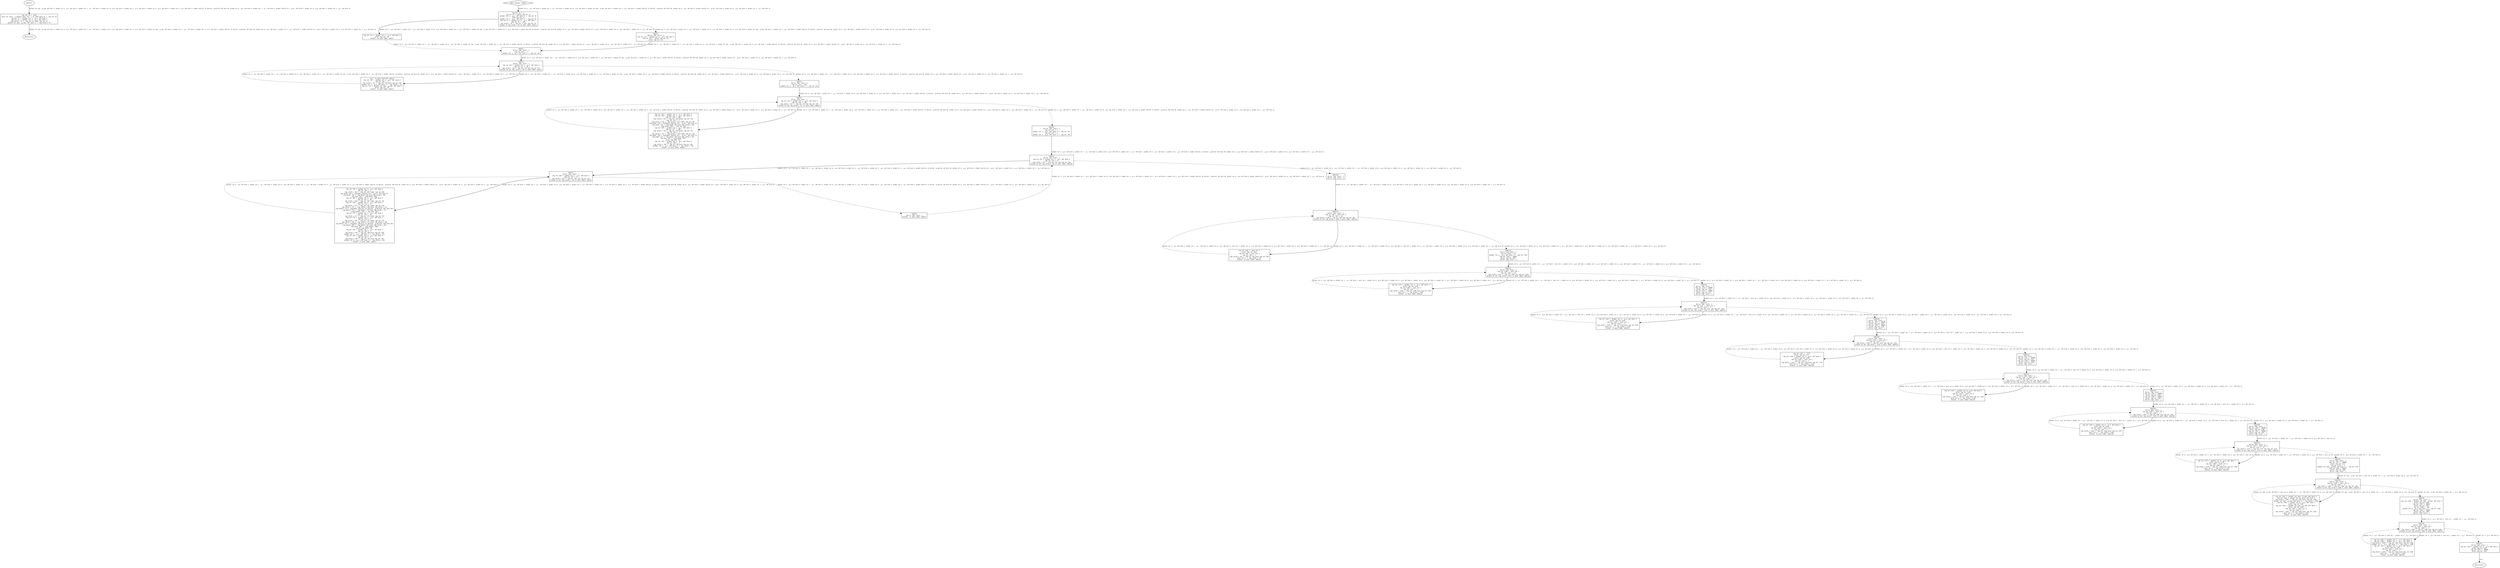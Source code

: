 digraph G {
  rankdir=TB;
  node [shape=box, fontname="Courier New", fontsize=10];
  edge [fontname="Courier New", fontsize=9];

  // BasicBlock ID: 133818737271856
  BB_133818737271856 [label="reg int t0 <- 1234\nauto int test; _l_square_test: fp + (-4) [def byte 4] <- reg int t0\nreg int t1 <- global int x; _g_x: def byte 4\nreg int t2 <- global int x; _g_x: def byte 4\nreg int32_t t3 <- reg int t1 times reg int t2\nglobal int squ; _g_squ: def byte 4 <- reg int32_t t3"];
BB_133818737271856 -> exit_Func_square [label="{global int sum; _g_sum: def byte 4, global int k; _g_k: def byte 4, global int r; _g_r: def byte 4, global int m; _g_m: def byte 4, global int x; _g_x: def byte 4, global int squ; _g_squ: def byte 4, global int n; _g_n: def byte 4, global int y; _g_y: def byte 4, global short[5, 5] multid; _g_multid: def byte 50, global int p; _g_p: def byte 4, global int i; _g_i: def byte 4, global char[5] arr; _g_arr: def byte 5, global int q; _g_q: def byte 4, global int j; _g_j: def byte 4}"];
  exit_Func_square [shape=ellipse, label="Return/Exit"];
  // BasicBlock ID: 133818737274688
  BB_133818737274688 [label="reg int t4 <- 1\nreg int t5 <- minus reg int t4\nglobal int x; _g_x: def byte 4 <- reg int t5\nread reg int t6\nglobal int x; _g_x: def byte 4 <- reg int t6\nreg int t7 <- global int x; _g_x: def byte 4\nreg int t8 <- 100\nreg int32_t t9 <- reg int t7 gtr reg int t8\nbranch on reg int32_t t9 to auto label label2"];
BB_133818737274688 -> BB_133818737272576 [label="{global int k; _g_k: def byte 4, global int r; _g_r: def byte 4, global int m; _g_m: def byte 4, global int x; _g_x: def byte 4, global int squ; _g_squ: def byte 4, global int n; _g_n: def byte 4, global short[5, 5] multid; _g_multid: def byte 50, global int p; _g_p: def byte 4, global char[5] arr; _g_arr: def byte 5, global int q; _g_q: def byte 4, global int j; _g_j: def byte 4}"];
BB_133818737274688 -> BB_133818737272672 [style=dashed, label="{global int k; _g_k: def byte 4, global int r; _g_r: def byte 4, global int m; _g_m: def byte 4, global int x; _g_x: def byte 4, global int squ; _g_squ: def byte 4, global int n; _g_n: def byte 4, global short[5, 5] multid; _g_multid: def byte 50, global int p; _g_p: def byte 4, global char[5] arr; _g_arr: def byte 5, global int q; _g_q: def byte 4, global int j; _g_j: def byte 4}"];
  // BasicBlock ID: 133818737272576
  BB_133818737272576 [label="reg int t11 <- global int x; _g_x: def byte 4\nprint reg int t11\nbranch  to auto label label1"];
BB_133818737272576 -> BB_133818737272240 [style=dashed, label="{global int k; _g_k: def byte 4, global int r; _g_r: def byte 4, global int m; _g_m: def byte 4, global int squ; _g_squ: def byte 4, global int n; _g_n: def byte 4, global short[5, 5] multid; _g_multid: def byte 50, global int p; _g_p: def byte 4, global char[5] arr; _g_arr: def byte 5, global int q; _g_q: def byte 4, global int j; _g_j: def byte 4}"];
  // BasicBlock ID: 133818737272672
  BB_133818737272672 [label="label2:\n[Error repr instr: ]\nreg int t12 <- global int x; _g_x: def byte 4\nreg int t14 <- minus reg int t12\nprint reg int t14"];
BB_133818737272672 -> BB_133818737272240 [label="{global int k; _g_k: def byte 4, global int r; _g_r: def byte 4, global int m; _g_m: def byte 4, global int squ; _g_squ: def byte 4, global int n; _g_n: def byte 4, global short[5, 5] multid; _g_multid: def byte 50, global int p; _g_p: def byte 4, global char[5] arr; _g_arr: def byte 5, global int q; _g_q: def byte 4, global int j; _g_j: def byte 4}"];
  // BasicBlock ID: 133818737272240
  BB_133818737272240 [label="label1:\n[Error repr instr: ]\nreg int t15 <- 1\nglobal int x; _g_x: def byte 4 <- reg int t15"];
BB_133818737272240 -> BB_133818737272768 [label="{global int k; _g_k: def byte 4, global int r; _g_r: def byte 4, global int m; _g_m: def byte 4, global int x; _g_x: def byte 4, global int squ; _g_squ: def byte 4, global int n; _g_n: def byte 4, global short[5, 5] multid; _g_multid: def byte 50, global int p; _g_p: def byte 4, global char[5] arr; _g_arr: def byte 5, global int q; _g_q: def byte 4, global int j; _g_j: def byte 4}"];
  // BasicBlock ID: 133818737272768
  BB_133818737272768 [label="label3:\n[Error repr instr: ]\nreg int t16 <- global int x; _g_x: def byte 4\nreg int t17 <- 10\nreg int32_t t18 <- reg int t16 leq reg int t17\nbranch on not reg int32_t t18 to auto label label4"];
BB_133818737272768 -> BB_133818737272816 [label="{global int k; _g_k: def byte 4, global int r; _g_r: def byte 4, global int m; _g_m: def byte 4, global int x; _g_x: def byte 4, global int squ; _g_squ: def byte 4, global int n; _g_n: def byte 4, global short[5, 5] multid; _g_multid: def byte 50, global int p; _g_p: def byte 4, global char[5] arr; _g_arr: def byte 5, global int q; _g_q: def byte 4, global int j; _g_j: def byte 4}"];
BB_133818737272768 -> BB_133818737274784 [style=dashed, label="{global int k; _g_k: def byte 4, global int r; _g_r: def byte 4, global int m; _g_m: def byte 4, global int n; _g_n: def byte 4, global short[5, 5] multid; _g_multid: def byte 50, global int p; _g_p: def byte 4, global char[5] arr; _g_arr: def byte 5, global int q; _g_q: def byte 4, global int j; _g_j: def byte 4}"];
  // BasicBlock ID: 133818737272816
  BB_133818737272816 [label="call  to auto function square\nreg int t19 <- global int x; _g_x: def byte 4\nreg int t20 <- 1\nreg int32_t t21 <- reg int t19 plus reg int t20\nglobal int x; _g_x: def byte 4 <- reg int32_t t21\nreg int t23 <- global int squ; _g_squ: def byte 4\nprint reg int t23\nbranch  to auto label label3"];
BB_133818737272816 -> BB_133818737272768 [style=dashed, label="{global int k; _g_k: def byte 4, global int r; _g_r: def byte 4, global int m; _g_m: def byte 4, global int x; _g_x: def byte 4, global int squ; _g_squ: def byte 4, global int n; _g_n: def byte 4, global short[5, 5] multid; _g_multid: def byte 50, global int p; _g_p: def byte 4, global char[5] arr; _g_arr: def byte 5, global int q; _g_q: def byte 4, global int j; _g_j: def byte 4}"];
  // BasicBlock ID: 133818737274784
  BB_133818737274784 [label="label4:\n[Error repr instr: ]\nreg int t24 <- 101\nglobal int x; _g_x: def byte 4 <- reg int t24"];
BB_133818737274784 -> BB_133818737274304 [label="{global int k; _g_k: def byte 4, global int r; _g_r: def byte 4, global int m; _g_m: def byte 4, global int x; _g_x: def byte 4, global int n; _g_n: def byte 4, global short[5, 5] multid; _g_multid: def byte 50, global int p; _g_p: def byte 4, global char[5] arr; _g_arr: def byte 5, global int q; _g_q: def byte 4, global int j; _g_j: def byte 4}"];
  // BasicBlock ID: 133818737274304
  BB_133818737274304 [label="label5:\n[Error repr instr: ]\nreg int t25 <- global int x; _g_x: def byte 4\nreg int t26 <- 105\nreg int32_t t27 <- reg int t25 leq reg int t26\nbranch on not reg int32_t t27 to auto label label6"];
BB_133818737274304 -> BB_133818737274208 [label="{global int k; _g_k: def byte 4, global int r; _g_r: def byte 4, global int m; _g_m: def byte 4, global int x; _g_x: def byte 4, global int n; _g_n: def byte 4, global short[5, 5] multid; _g_multid: def byte 50, global int p; _g_p: def byte 4, global char[5] arr; _g_arr: def byte 5, global int q; _g_q: def byte 4, global int j; _g_j: def byte 4}"];
BB_133818737274304 -> BB_133818737272000 [style=dashed, label="{global int k; _g_k: def byte 4, global int r; _g_r: def byte 4, global int m; _g_m: def byte 4, global int n; _g_n: def byte 4, global short[5, 5] multid; _g_multid: def byte 50, global int p; _g_p: def byte 4, global char[5] arr; _g_arr: def byte 5, global int q; _g_q: def byte 4, global int j; _g_j: def byte 4}"];
  // BasicBlock ID: 133818737274208
  BB_133818737274208 [label="reg int t28 <- global int x; _g_x: def byte 4\nreg int t29 <- global int x; _g_x: def byte 4\nreg int t30 <- 100\nreg int32_t t31 <- reg int t29 minus reg int t30\nreg int t32 <- 1\nreg int32_t t33 <- reg int32_t t31 times reg int t32\nreg &char t34 <- &(global char[5] arr; _g_arr: def byte 5)\nreg &char t35 <- reg &char t34 plus reg int32_t t33\n[reg &char t35] <- reg int t28\nreg int t36 <- global int x; _g_x: def byte 4\nreg int t37 <- 100\nreg int32_t t38 <- reg int t36 minus reg int t37\nreg int t39 <- 1\nreg int32_t t41 <- reg int32_t t38 times reg int t39\nreg &char t46 <- &(global char[5] arr; _g_arr: def byte 5)\nreg &char t47 <- reg &char t46 plus reg int32_t t41\nreg char t45 <- [reg &char t47]\nprint reg char t45\nreg int t48 <- global int x; _g_x: def byte 4\nreg int t49 <- 1\nreg int32_t t50 <- reg int t48 plus reg int t49\nglobal int x; _g_x: def byte 4 <- reg int32_t t50\nbranch  to auto label label5"];
BB_133818737274208 -> BB_133818737274304 [style=dashed, label="{global int k; _g_k: def byte 4, global int r; _g_r: def byte 4, global int m; _g_m: def byte 4, global int x; _g_x: def byte 4, global int n; _g_n: def byte 4, global short[5, 5] multid; _g_multid: def byte 50, global int p; _g_p: def byte 4, global char[5] arr; _g_arr: def byte 5, global int q; _g_q: def byte 4, global int j; _g_j: def byte 4}"];
  // BasicBlock ID: 133818737272000
  BB_133818737272000 [label="label6:\n[Error repr instr: ]\nreg int t51 <- 1\nglobal int x; _g_x: def byte 4 <- reg int t51\nreg int t52 <- 1\nglobal int y; _g_y: def byte 4 <- reg int t52"];
BB_133818737272000 -> BB_133818737273584 [label="{global int k; _g_k: def byte 4, global int r; _g_r: def byte 4, global int m; _g_m: def byte 4, global int x; _g_x: def byte 4, global int n; _g_n: def byte 4, global int y; _g_y: def byte 4, global short[5, 5] multid; _g_multid: def byte 50, global int p; _g_p: def byte 4, global char[5] arr; _g_arr: def byte 5, global int q; _g_q: def byte 4, global int j; _g_j: def byte 4}"];
  // BasicBlock ID: 133818737273584
  BB_133818737273584 [label="label9:\n[Error repr instr: ]\nreg int t53 <- global int x; _g_x: def byte 4\nreg int t54 <- 5\nreg int32_t t55 <- reg int t53 leq reg int t54\nbranch on not reg int32_t t55 to auto label label10"];
BB_133818737273584 -> BB_133818737273632 [label="{global int k; _g_k: def byte 4, global int r; _g_r: def byte 4, global int m; _g_m: def byte 4, global int x; _g_x: def byte 4, global int n; _g_n: def byte 4, global int y; _g_y: def byte 4, global short[5, 5] multid; _g_multid: def byte 50, global int p; _g_p: def byte 4, global char[5] arr; _g_arr: def byte 5, global int q; _g_q: def byte 4, global int j; _g_j: def byte 4}"];
BB_133818737273584 -> BB_133818737273776 [style=dashed, label="{global int k; _g_k: def byte 4, global int p; _g_p: def byte 4, global int r; _g_r: def byte 4, global int m; _g_m: def byte 4, global int q; _g_q: def byte 4, global int j; _g_j: def byte 4, global int n; _g_n: def byte 4}"];
  // BasicBlock ID: 133818737273632
  BB_133818737273632 [label="label7:\n[Error repr instr: ]\nreg int t56 <- global int y; _g_y: def byte 4\nreg int t57 <- 5\nreg int32_t t58 <- reg int t56 leq reg int t57\nbranch on not reg int32_t t58 to auto label label8"];
BB_133818737273632 -> BB_133818737273344 [label="{global int k; _g_k: def byte 4, global int r; _g_r: def byte 4, global int m; _g_m: def byte 4, global int x; _g_x: def byte 4, global int n; _g_n: def byte 4, global int y; _g_y: def byte 4, global short[5, 5] multid; _g_multid: def byte 50, global int p; _g_p: def byte 4, global char[5] arr; _g_arr: def byte 5, global int q; _g_q: def byte 4, global int j; _g_j: def byte 4}"];
BB_133818737273632 -> BB_133818737273728 [style=dashed, label="{global int k; _g_k: def byte 4, global int r; _g_r: def byte 4, global int m; _g_m: def byte 4, global int x; _g_x: def byte 4, global int n; _g_n: def byte 4, global int y; _g_y: def byte 4, global short[5, 5] multid; _g_multid: def byte 50, global int p; _g_p: def byte 4, global char[5] arr; _g_arr: def byte 5, global int q; _g_q: def byte 4, global int j; _g_j: def byte 4}"];
  // BasicBlock ID: 133818737273344
  BB_133818737273344 [label="reg int t59 <- global int x; _g_x: def byte 4\nreg int t60 <- 1\nreg int32_t t62 <- reg int t59 times reg int t60\nreg &char t64 <- &(global char[5] arr; _g_arr: def byte 5)\nreg &char t65 <- reg &char t64 plus reg int32_t t62\nreg char t63 <- [reg &char t65]\nreg int t66 <- global int x; _g_x: def byte 4\nreg int t67 <- 10\nreg int32_t t68 <- reg int t66 times reg int t67\nreg int t69 <- global int y; _g_y: def byte 4\nreg int t70 <- 2\nreg int32_t t71 <- reg int t69 times reg int t70\nreg int32_t t72 <- reg int32_t t68 plus reg int32_t t71\nreg &short t73 <- &(global short[5, 5] multid; _g_multid: def byte 50)\nreg &short t74 <- reg &short t73 plus reg int32_t t72\n[reg &short t74] <- reg char t63\nreg int t75 <- global int x; _g_x: def byte 4\nreg int t76 <- 10\nreg int32_t t77 <- reg int t75 times reg int t76\nreg int t78 <- global int y; _g_y: def byte 4\nreg int t79 <- 2\nreg int32_t t80 <- reg int t78 times reg int t79\nreg int32_t t82 <- reg int32_t t77 plus reg int32_t t80\nreg &short t87 <- &(global short[5, 5] multid; _g_multid: def byte 50)\nreg &short t88 <- reg &short t87 plus reg int32_t t82\nreg short t86 <- [reg &short t88]\nprint reg short t86\nreg int t89 <- global int x; _g_x: def byte 4\nreg int t90 <- 1\nreg int32_t t91 <- reg int t89 plus reg int t90\nglobal int x; _g_x: def byte 4 <- reg int32_t t91\nreg int t92 <- global int y; _g_y: def byte 4\nreg int t93 <- 1\nreg int32_t t94 <- reg int t92 plus reg int t93\nglobal int y; _g_y: def byte 4 <- reg int32_t t94\nbranch  to auto label label7"];
BB_133818737273344 -> BB_133818737273632 [style=dashed, label="{global int k; _g_k: def byte 4, global int r; _g_r: def byte 4, global int m; _g_m: def byte 4, global int x; _g_x: def byte 4, global int n; _g_n: def byte 4, global int y; _g_y: def byte 4, global short[5, 5] multid; _g_multid: def byte 50, global int p; _g_p: def byte 4, global char[5] arr; _g_arr: def byte 5, global int q; _g_q: def byte 4, global int j; _g_j: def byte 4}"];
  // BasicBlock ID: 133818737273728
  BB_133818737273728 [label="label8:\n[Error repr instr: ]\nbranch  to auto label label9"];
BB_133818737273728 -> BB_133818737273584 [style=dashed, label="{global int k; _g_k: def byte 4, global int r; _g_r: def byte 4, global int m; _g_m: def byte 4, global int x; _g_x: def byte 4, global int n; _g_n: def byte 4, global int y; _g_y: def byte 4, global short[5, 5] multid; _g_multid: def byte 50, global int p; _g_p: def byte 4, global char[5] arr; _g_arr: def byte 5, global int q; _g_q: def byte 4, global int j; _g_j: def byte 4}"];
  // BasicBlock ID: 133818737273776
  BB_133818737273776 [label="label10:\n[Error repr instr: ]\n[Error repr instr: ]"];
BB_133818737273776 -> BB_133818737273296 [label="{global int k; _g_k: def byte 4, global int r; _g_r: def byte 4, global int m; _g_m: def byte 4, auto int a, global int n; _g_n: def byte 4, global int p; _g_p: def byte 4, global int q; _g_q: def byte 4, global int j; _g_j: def byte 4}"];
  // BasicBlock ID: 133818737273296
  BB_133818737273296 [label="label11:\n[Error repr instr: ]\nreg int t98 <- auto int a\nreg int t99 <- 20\nreg int32_t t100 <- reg int t98 leq reg int t99\nbranch on not reg int32_t t100 to auto label label13"];
BB_133818737273296 -> BB_133818737270848 [label="{global int k; _g_k: def byte 4, global int r; _g_r: def byte 4, global int m; _g_m: def byte 4, auto int a, global int n; _g_n: def byte 4, global int p; _g_p: def byte 4, global int q; _g_q: def byte 4, global int j; _g_j: def byte 4}"];
BB_133818737273296 -> BB_133818737273200 [style=dashed, label="{global int k; _g_k: def byte 4, global int p; _g_p: def byte 4, global int r; _g_r: def byte 4, global int m; _g_m: def byte 4, global int q; _g_q: def byte 4, global int j; _g_j: def byte 4, global int n; _g_n: def byte 4}"];
  // BasicBlock ID: 133818737270848
  BB_133818737270848 [label="reg int t102 <- auto int a\nprint reg int t102\nreg int t95 <- auto int a\nreg int t96 <- 1\nreg int32_t t97 <- reg int t95 plus reg int t96\nauto int a <- reg int32_t t97\nbranch  to auto label label11"];
BB_133818737270848 -> BB_133818737273296 [style=dashed, label="{global int k; _g_k: def byte 4, global int r; _g_r: def byte 4, global int m; _g_m: def byte 4, auto int a, global int n; _g_n: def byte 4, global int p; _g_p: def byte 4, global int q; _g_q: def byte 4, global int j; _g_j: def byte 4}"];
  // BasicBlock ID: 133818737273200
  BB_133818737273200 [label="label13:\n[Error repr instr: ]\nreg int t103 <- 10\nglobal int i; _g_i: def byte 4 <- reg int t103\nreg int t105 <- 99991\nprint reg int t105\n[Error repr instr: ]"];
BB_133818737273200 -> BB_133818737271952 [label="{global int k; _g_k: def byte 4, global int r; _g_r: def byte 4, auto int i, global int m; _g_m: def byte 4, global int n; _g_n: def byte 4, global int p; _g_p: def byte 4, global int i; _g_i: def byte 4, global int q; _g_q: def byte 4, global int j; _g_j: def byte 4}"];
  // BasicBlock ID: 133818737271952
  BB_133818737271952 [label="label14:\n[Error repr instr: ]\nreg int t109 <- auto int i\nreg int t110 <- 15\nreg int32_t t111 <- reg int t109 leq reg int t110\nbranch on not reg int32_t t111 to auto label label16"];
BB_133818737271952 -> BB_133818737271472 [label="{global int k; _g_k: def byte 4, global int r; _g_r: def byte 4, auto int i, global int m; _g_m: def byte 4, global int n; _g_n: def byte 4, global int p; _g_p: def byte 4, global int i; _g_i: def byte 4, global int q; _g_q: def byte 4, global int j; _g_j: def byte 4}"];
BB_133818737271952 -> BB_133818737271280 [style=dashed, label="{global int k; _g_k: def byte 4, global int p; _g_p: def byte 4, global int r; _g_r: def byte 4, global int m; _g_m: def byte 4, global int q; _g_q: def byte 4, global int j; _g_j: def byte 4, global int n; _g_n: def byte 4}"];
  // BasicBlock ID: 133818737271472
  BB_133818737271472 [label="reg int t113 <- global int i; _g_i: def byte 4\nprint reg int t113\nreg int t106 <- auto int i\nreg int t107 <- 1\nreg int32_t t108 <- reg int t106 plus reg int t107\nauto int i <- reg int32_t t108\nbranch  to auto label label14"];
BB_133818737271472 -> BB_133818737271952 [style=dashed, label="{global int k; _g_k: def byte 4, global int r; _g_r: def byte 4, auto int i, global int m; _g_m: def byte 4, global int n; _g_n: def byte 4, global int p; _g_p: def byte 4, global int i; _g_i: def byte 4, global int q; _g_q: def byte 4, global int j; _g_j: def byte 4}"];
  // BasicBlock ID: 133818737271280
  BB_133818737271280 [label="label16:\n[Error repr instr: ]\nreg int t115 <- 88881\nprint reg int t115\nreg int t117 <- 99992\nprint reg int t117\n[Error repr instr: ]"];
BB_133818737271280 -> BB_133818737271664 [label="{global int k; _g_k: def byte 4, global int r; _g_r: def byte 4, auto int j, global int m; _g_m: def byte 4, global int n; _g_n: def byte 4, global int p; _g_p: def byte 4, global int q; _g_q: def byte 4, global int j; _g_j: def byte 4}"];
  // BasicBlock ID: 133818737271664
  BB_133818737271664 [label="label17:\n[Error repr instr: ]\nreg int t121 <- auto int j\nreg int t122 <- 5\nreg int32_t t123 <- reg int t121 leq reg int t122\nbranch on not reg int32_t t123 to auto label label19"];
BB_133818737271664 -> BB_133818737242176 [label="{global int k; _g_k: def byte 4, global int r; _g_r: def byte 4, auto int j, global int m; _g_m: def byte 4, global int n; _g_n: def byte 4, global int p; _g_p: def byte 4, global int q; _g_q: def byte 4, global int j; _g_j: def byte 4}"];
BB_133818737271664 -> BB_133818737242224 [style=dashed, label="{global int k; _g_k: def byte 4, global int p; _g_p: def byte 4, global int r; _g_r: def byte 4, global int m; _g_m: def byte 4, global int q; _g_q: def byte 4, global int n; _g_n: def byte 4}"];
  // BasicBlock ID: 133818737242176
  BB_133818737242176 [label="reg int t125 <- global int j; _g_j: def byte 4\nprint reg int t125\nreg int t118 <- auto int j\nreg int t119 <- 1\nreg int32_t t120 <- reg int t118 plus reg int t119\nauto int j <- reg int32_t t120\nbranch  to auto label label17"];
BB_133818737242176 -> BB_133818737271664 [style=dashed, label="{global int k; _g_k: def byte 4, global int r; _g_r: def byte 4, auto int j, global int m; _g_m: def byte 4, global int n; _g_n: def byte 4, global int p; _g_p: def byte 4, global int q; _g_q: def byte 4, global int j; _g_j: def byte 4}"];
  // BasicBlock ID: 133818737242224
  BB_133818737242224 [label="label19:\n[Error repr instr: ]\nreg int t127 <- 88882\nprint reg int t127\nreg int t129 <- 99993\nprint reg int t129\n[Error repr instr: ]"];
BB_133818737242224 -> BB_133818737244384 [label="{global int k; _g_k: def byte 4, global int r; _g_r: def byte 4, global int m; _g_m: def byte 4, auto int k, global int n; _g_n: def byte 4, global int p; _g_p: def byte 4, global int q; _g_q: def byte 4}"];
  // BasicBlock ID: 133818737244384
  BB_133818737244384 [label="label20:\n[Error repr instr: ]\nreg int t133 <- auto int k\nreg int t134 <- 5\nreg int32_t t135 <- reg int t133 leq reg int t134\nbranch on not reg int32_t t135 to auto label label22"];
BB_133818737244384 -> BB_133818737244480 [label="{global int k; _g_k: def byte 4, global int r; _g_r: def byte 4, global int m; _g_m: def byte 4, auto int k, global int n; _g_n: def byte 4, global int p; _g_p: def byte 4, global int q; _g_q: def byte 4}"];
BB_133818737244384 -> BB_133818737244864 [style=dashed, label="{global int p; _g_p: def byte 4, global int r; _g_r: def byte 4, global int m; _g_m: def byte 4, global int q; _g_q: def byte 4, global int n; _g_n: def byte 4}"];
  // BasicBlock ID: 133818737244480
  BB_133818737244480 [label="reg int t137 <- 77777\nprint reg int t137\nreg int t139 <- global int k; _g_k: def byte 4\nprint reg int t139\nreg int t130 <- auto int k\nreg int t131 <- 1\nreg int32_t t132 <- reg int t130 plus reg int t131\nauto int k <- reg int32_t t132\nbranch  to auto label label20"];
BB_133818737244480 -> BB_133818737244384 [style=dashed, label="{global int k; _g_k: def byte 4, global int r; _g_r: def byte 4, global int m; _g_m: def byte 4, auto int k, global int n; _g_n: def byte 4, global int p; _g_p: def byte 4, global int q; _g_q: def byte 4}"];
  // BasicBlock ID: 133818737244864
  BB_133818737244864 [label="label22:\n[Error repr instr: ]\nreg int t141 <- 88883\nprint reg int t141\nreg int t143 <- 99994\nprint reg int t143\n[Error repr instr: ]"];
BB_133818737244864 -> BB_133818737244960 [label="{global int p; _g_p: def byte 4, global int r; _g_r: def byte 4, auto int m, global int m; _g_m: def byte 4, global int q; _g_q: def byte 4, global int n; _g_n: def byte 4}"];
  // BasicBlock ID: 133818737244960
  BB_133818737244960 [label="label23:\n[Error repr instr: ]\nreg int t147 <- auto int m\nreg int t148 <- 6\nreg int32_t t149 <- reg int t147 leq reg int t148\nbranch on not reg int32_t t149 to auto label label25"];
BB_133818737244960 -> BB_133818737245104 [label="{global int p; _g_p: def byte 4, global int r; _g_r: def byte 4, auto int m, global int m; _g_m: def byte 4, global int q; _g_q: def byte 4, global int n; _g_n: def byte 4}"];
BB_133818737244960 -> BB_133818737245008 [style=dashed, label="{global int n; _g_n: def byte 4, global int q; _g_q: def byte 4, global int p; _g_p: def byte 4, global int r; _g_r: def byte 4}"];
  // BasicBlock ID: 133818737245104
  BB_133818737245104 [label="reg int t151 <- global int m; _g_m: def byte 4\nprint reg int t151\nreg int t144 <- auto int m\nreg int t145 <- 1\nreg int32_t t146 <- reg int t144 plus reg int t145\nauto int m <- reg int32_t t146\nbranch  to auto label label23"];
BB_133818737245104 -> BB_133818737244960 [style=dashed, label="{global int p; _g_p: def byte 4, global int r; _g_r: def byte 4, auto int m, global int m; _g_m: def byte 4, global int q; _g_q: def byte 4, global int n; _g_n: def byte 4}"];
  // BasicBlock ID: 133818737245008
  BB_133818737245008 [label="label25:\n[Error repr instr: ]\nreg int t153 <- 88884\nprint reg int t153\nreg int t155 <- 99995\nprint reg int t155\n[Error repr instr: ]"];
BB_133818737245008 -> BB_133818737245200 [label="{global int p; _g_p: def byte 4, global int r; _g_r: def byte 4, global int q; _g_q: def byte 4, auto int n, global int n; _g_n: def byte 4}"];
  // BasicBlock ID: 133818737245200
  BB_133818737245200 [label="label26:\n[Error repr instr: ]\nreg int t159 <- auto int n\nreg int t160 <- 7\nreg int32_t t161 <- reg int t159 leq reg int t160\nbranch on not reg int32_t t161 to auto label label28"];
BB_133818737245200 -> BB_133818737245248 [label="{global int p; _g_p: def byte 4, global int r; _g_r: def byte 4, global int q; _g_q: def byte 4, auto int n, global int n; _g_n: def byte 4}"];
BB_133818737245200 -> BB_133818737246160 [style=dashed, label="{global int q; _g_q: def byte 4, global int p; _g_p: def byte 4, global int r; _g_r: def byte 4}"];
  // BasicBlock ID: 133818737245248
  BB_133818737245248 [label="reg int t163 <- global int n; _g_n: def byte 4\nprint reg int t163\nreg int t156 <- auto int n\nreg int t157 <- 1\nreg int32_t t158 <- reg int t156 plus reg int t157\nauto int n <- reg int32_t t158\nbranch  to auto label label26"];
BB_133818737245248 -> BB_133818737245200 [style=dashed, label="{global int p; _g_p: def byte 4, global int r; _g_r: def byte 4, global int q; _g_q: def byte 4, auto int n, global int n; _g_n: def byte 4}"];
  // BasicBlock ID: 133818737246160
  BB_133818737246160 [label="label28:\n[Error repr instr: ]\nreg int t165 <- 88885\nprint reg int t165\nreg int t167 <- 99996\nprint reg int t167\n[Error repr instr: ]"];
BB_133818737246160 -> BB_133818737245632 [label="{global int p; _g_p: def byte 4, global int r; _g_r: def byte 4, global int q; _g_q: def byte 4, auto int p}"];
  // BasicBlock ID: 133818737245632
  BB_133818737245632 [label="label29:\n[Error repr instr: ]\nreg int t171 <- auto int p\nreg int t172 <- 12\nreg int32_t t173 <- reg int t171 leq reg int t172\nbranch on not reg int32_t t173 to auto label label31"];
BB_133818737245632 -> BB_133818737245776 [label="{global int p; _g_p: def byte 4, global int r; _g_r: def byte 4, global int q; _g_q: def byte 4, auto int p}"];
BB_133818737245632 -> BB_133818737244768 [style=dashed, label="{global int q; _g_q: def byte 4, global int r; _g_r: def byte 4}"];
  // BasicBlock ID: 133818737245776
  BB_133818737245776 [label="reg int t175 <- global int p; _g_p: def byte 4\nprint reg int t175\nreg int t168 <- auto int p\nreg int t169 <- 1\nreg int32_t t170 <- reg int t168 plus reg int t169\nauto int p <- reg int32_t t170\nbranch  to auto label label29"];
BB_133818737245776 -> BB_133818737245632 [style=dashed, label="{global int p; _g_p: def byte 4, global int r; _g_r: def byte 4, global int q; _g_q: def byte 4, auto int p}"];
  // BasicBlock ID: 133818737244768
  BB_133818737244768 [label="label31:\n[Error repr instr: ]\nreg int t177 <- 88886\nprint reg int t177\nreg int t178 <- 0\nglobal int sum; _g_sum: def byte 4 <- reg int t178\nreg int t180 <- 99997\nprint reg int t180\n[Error repr instr: ]"];
BB_133818737244768 -> BB_133818737245728 [label="{global int sum; _g_sum: def byte 4, auto int q, global int r; _g_r: def byte 4, global int q; _g_q: def byte 4}"];
  // BasicBlock ID: 133818737245728
  BB_133818737245728 [label="label32:\n[Error repr instr: ]\nreg int t184 <- auto int q\nreg int t185 <- 5\nreg int32_t t186 <- reg int t184 leq reg int t185\nbranch on not reg int32_t t186 to auto label label34"];
BB_133818737245728 -> BB_133818737243376 [label="{global int sum; _g_sum: def byte 4, auto int q, global int r; _g_r: def byte 4, global int q; _g_q: def byte 4}"];
BB_133818737245728 -> BB_133818737244096 [style=dashed, label="{global int sum; _g_sum: def byte 4, global int r; _g_r: def byte 4}"];
  // BasicBlock ID: 133818737243376
  BB_133818737243376 [label="reg int t187 <- global int sum; _g_sum: def byte 4\nreg int t188 <- global int q; _g_q: def byte 4\nreg int32_t t189 <- reg int t187 plus reg int t188\nglobal int sum; _g_sum: def byte 4 <- reg int32_t t189\nreg int t191 <- global int q; _g_q: def byte 4\nprint reg int t191\nreg int t193 <- global int sum; _g_sum: def byte 4\nprint reg int t193\nreg int t181 <- auto int q\nreg int t182 <- 1\nreg int32_t t183 <- reg int t181 plus reg int t182\nauto int q <- reg int32_t t183\nbranch  to auto label label32"];
BB_133818737243376 -> BB_133818737245728 [style=dashed, label="{global int sum; _g_sum: def byte 4, auto int q, global int r; _g_r: def byte 4, global int q; _g_q: def byte 4}"];
  // BasicBlock ID: 133818737244096
  BB_133818737244096 [label="label34:\n[Error repr instr: ]\nreg int t195 <- global int sum; _g_sum: def byte 4\nprint reg int t195\nreg int t197 <- 88887\nprint reg int t197\nreg int t198 <- 100\nglobal int x; _g_x: def byte 4 <- reg int t198\nreg int t200 <- 99998\nprint reg int t200\n[Error repr instr: ]"];
BB_133818737244096 -> BB_133818737244288 [label="{global int x; _g_x: def byte 4, auto int r, global int r; _g_r: def byte 4}"];
  // BasicBlock ID: 133818737244288
  BB_133818737244288 [label="label35:\n[Error repr instr: ]\nreg int t204 <- auto int r\nreg int t205 <- 3\nreg int32_t t206 <- reg int t204 leq reg int t205\nbranch on not reg int32_t t206 to auto label label37"];
BB_133818737244288 -> BB_133818737242368 [label="{global int x; _g_x: def byte 4, auto int r, global int r; _g_r: def byte 4}"];
BB_133818737244288 -> BB_133818737272528 [style=dashed, label="{global int x; _g_x: def byte 4}"];
  // BasicBlock ID: 133818737242368
  BB_133818737242368 [label="reg int t207 <- global int x; _g_x: def byte 4\nreg int t208 <- global int r; _g_r: def byte 4\nreg int32_t t209 <- reg int t207 plus reg int t208\nglobal int x; _g_x: def byte 4 <- reg int32_t t209\nreg int t211 <- global int x; _g_x: def byte 4\nprint reg int t211\nreg int t201 <- auto int r\nreg int t202 <- 1\nreg int32_t t203 <- reg int t201 plus reg int t202\nauto int r <- reg int32_t t203\nbranch  to auto label label35"];
BB_133818737242368 -> BB_133818737244288 [style=dashed, label="{global int x; _g_x: def byte 4, auto int r, global int r; _g_r: def byte 4}"];
  // BasicBlock ID: 133818737272528
  BB_133818737272528 [label="label37:\n[Error repr instr: ]\nreg int t213 <- global int x; _g_x: def byte 4\nprint reg int t213\nreg int t215 <- 88888\nprint reg int t215"];
BB_133818737272528 -> exit_global [label="set()"];
  exit_global [shape=ellipse, label="Return/Exit"];

  // Entry Points
  Entry_square [shape=ellipse, label="square()"];
  Entry_square -> BB_133818737271856 [label="{global int sum; _g_sum: def byte 4, global int k; _g_k: def byte 4, global int r; _g_r: def byte 4, global int m; _g_m: def byte 4, global int x; _g_x: def byte 4, global int n; _g_n: def byte 4, global int y; _g_y: def byte 4, global short[5, 5] multid; _g_multid: def byte 50, global int p; _g_p: def byte 4, global int i; _g_i: def byte 4, global char[5] arr; _g_arr: def byte 5, global int q; _g_q: def byte 4, global int j; _g_j: def byte 4}", weight=10];
  main [shape=diamond, label="main (global scope)"];
  main -> BB_133818737274688 [label="{global int k; _g_k: def byte 4, global int r; _g_r: def byte 4, global int m; _g_m: def byte 4, global int squ; _g_squ: def byte 4, global int n; _g_n: def byte 4, global short[5, 5] multid; _g_multid: def byte 50, global int p; _g_p: def byte 4, global char[5] arr; _g_arr: def byte 5, global int q; _g_q: def byte 4, global int j; _g_j: def byte 4}", weight=10];
}
